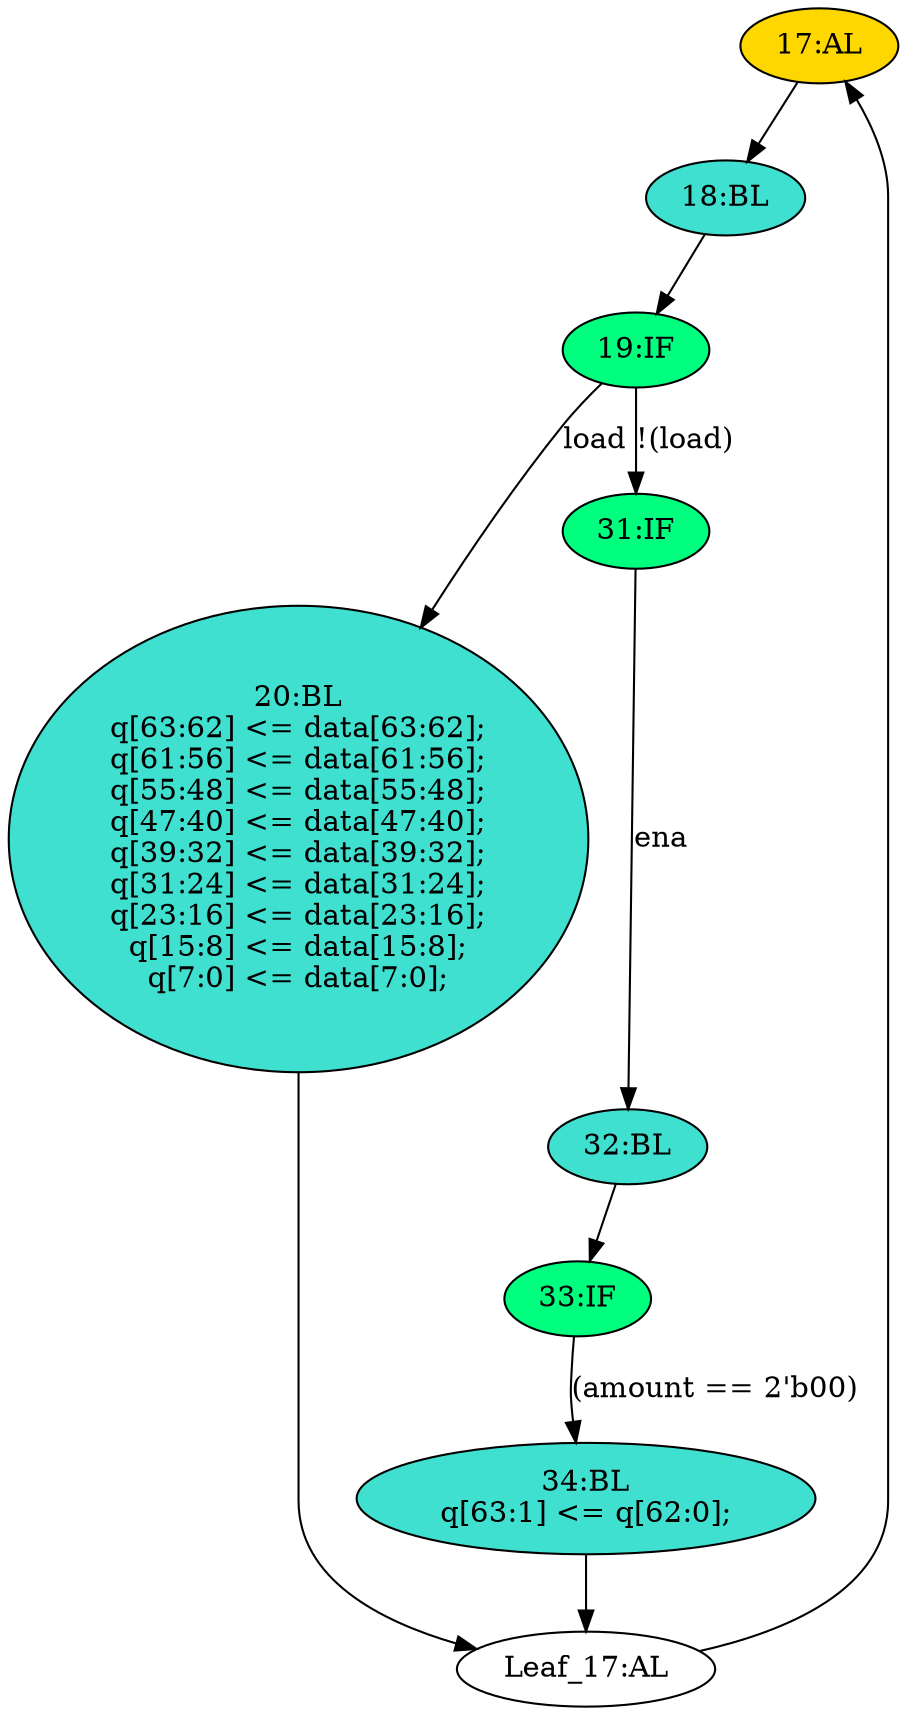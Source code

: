 strict digraph "compose( ,  )" {
	node [label="\N"];
	"17:AL"	[ast="<pyverilog.vparser.ast.Always object at 0x7f6fc8bb71d0>",
		clk_sens=True,
		fillcolor=gold,
		label="17:AL",
		sens="['clk']",
		statements="[]",
		style=filled,
		typ=Always,
		use_var="['load', 'ena', 'amount', 'data', 'q']"];
	"18:BL"	[ast="<pyverilog.vparser.ast.Block object at 0x7f6fc8e750d0>",
		fillcolor=turquoise,
		label="18:BL",
		statements="[]",
		style=filled,
		typ=Block];
	"17:AL" -> "18:BL"	[cond="[]",
		lineno=None];
	"19:IF"	[ast="<pyverilog.vparser.ast.IfStatement object at 0x7f6fc8a58410>",
		fillcolor=springgreen,
		label="19:IF",
		statements="[]",
		style=filled,
		typ=IfStatement];
	"18:BL" -> "19:IF"	[cond="[]",
		lineno=None];
	"20:BL"	[ast="<pyverilog.vparser.ast.Block object at 0x7f6fc8a58710>",
		fillcolor=turquoise,
		label="20:BL
q[63:62] <= data[63:62];
q[61:56] <= data[61:56];
q[55:48] <= data[55:48];
q[47:40] <= data[47:40];
q[39:32] <= data[39:32];
\
q[31:24] <= data[31:24];
q[23:16] <= data[23:16];
q[15:8] <= data[15:8];
q[7:0] <= data[7:0];",
		statements="[<pyverilog.vparser.ast.NonblockingSubstitution object at 0x7f6fc8b4e550>, <pyverilog.vparser.ast.NonblockingSubstitution object \
at 0x7f6fc8bbd6d0>, <pyverilog.vparser.ast.NonblockingSubstitution object at 0x7f6fc8ba6150>, <pyverilog.vparser.ast.NonblockingSubstitution \
object at 0x7f6fca3bf450>, <pyverilog.vparser.ast.NonblockingSubstitution object at 0x7f6fc8bc6150>, <pyverilog.vparser.ast.NonblockingSubstitution \
object at 0x7f6fc8a58310>, <pyverilog.vparser.ast.NonblockingSubstitution object at 0x7f6fc8a58d50>, <pyverilog.vparser.ast.NonblockingSubstitution \
object at 0x7f6fc8a58650>, <pyverilog.vparser.ast.NonblockingSubstitution object at 0x7f6fc8a58ed0>]",
		style=filled,
		typ=Block];
	"Leaf_17:AL"	[def_var="['q']",
		label="Leaf_17:AL"];
	"20:BL" -> "Leaf_17:AL"	[cond="[]",
		lineno=None];
	"33:IF"	[ast="<pyverilog.vparser.ast.IfStatement object at 0x7f6fc82fb050>",
		fillcolor=springgreen,
		label="33:IF",
		statements="[]",
		style=filled,
		typ=IfStatement];
	"34:BL"	[ast="<pyverilog.vparser.ast.Block object at 0x7f6fc82fb1d0>",
		fillcolor=turquoise,
		label="34:BL
q[63:1] <= q[62:0];",
		statements="[<pyverilog.vparser.ast.NonblockingSubstitution object at 0x7f6fc82fb2d0>]",
		style=filled,
		typ=Block];
	"33:IF" -> "34:BL"	[cond="['amount']",
		label="(amount == 2'b00)",
		lineno=33];
	"19:IF" -> "20:BL"	[cond="['load']",
		label=load,
		lineno=19];
	"31:IF"	[ast="<pyverilog.vparser.ast.IfStatement object at 0x7f6fc8a585d0>",
		fillcolor=springgreen,
		label="31:IF",
		statements="[]",
		style=filled,
		typ=IfStatement];
	"19:IF" -> "31:IF"	[cond="['load']",
		label="!(load)",
		lineno=19];
	"32:BL"	[ast="<pyverilog.vparser.ast.Block object at 0x7f6fc8a58e50>",
		fillcolor=turquoise,
		label="32:BL",
		statements="[]",
		style=filled,
		typ=Block];
	"31:IF" -> "32:BL"	[cond="['ena']",
		label=ena,
		lineno=31];
	"32:BL" -> "33:IF"	[cond="[]",
		lineno=None];
	"34:BL" -> "Leaf_17:AL"	[cond="[]",
		lineno=None];
	"Leaf_17:AL" -> "17:AL";
}
